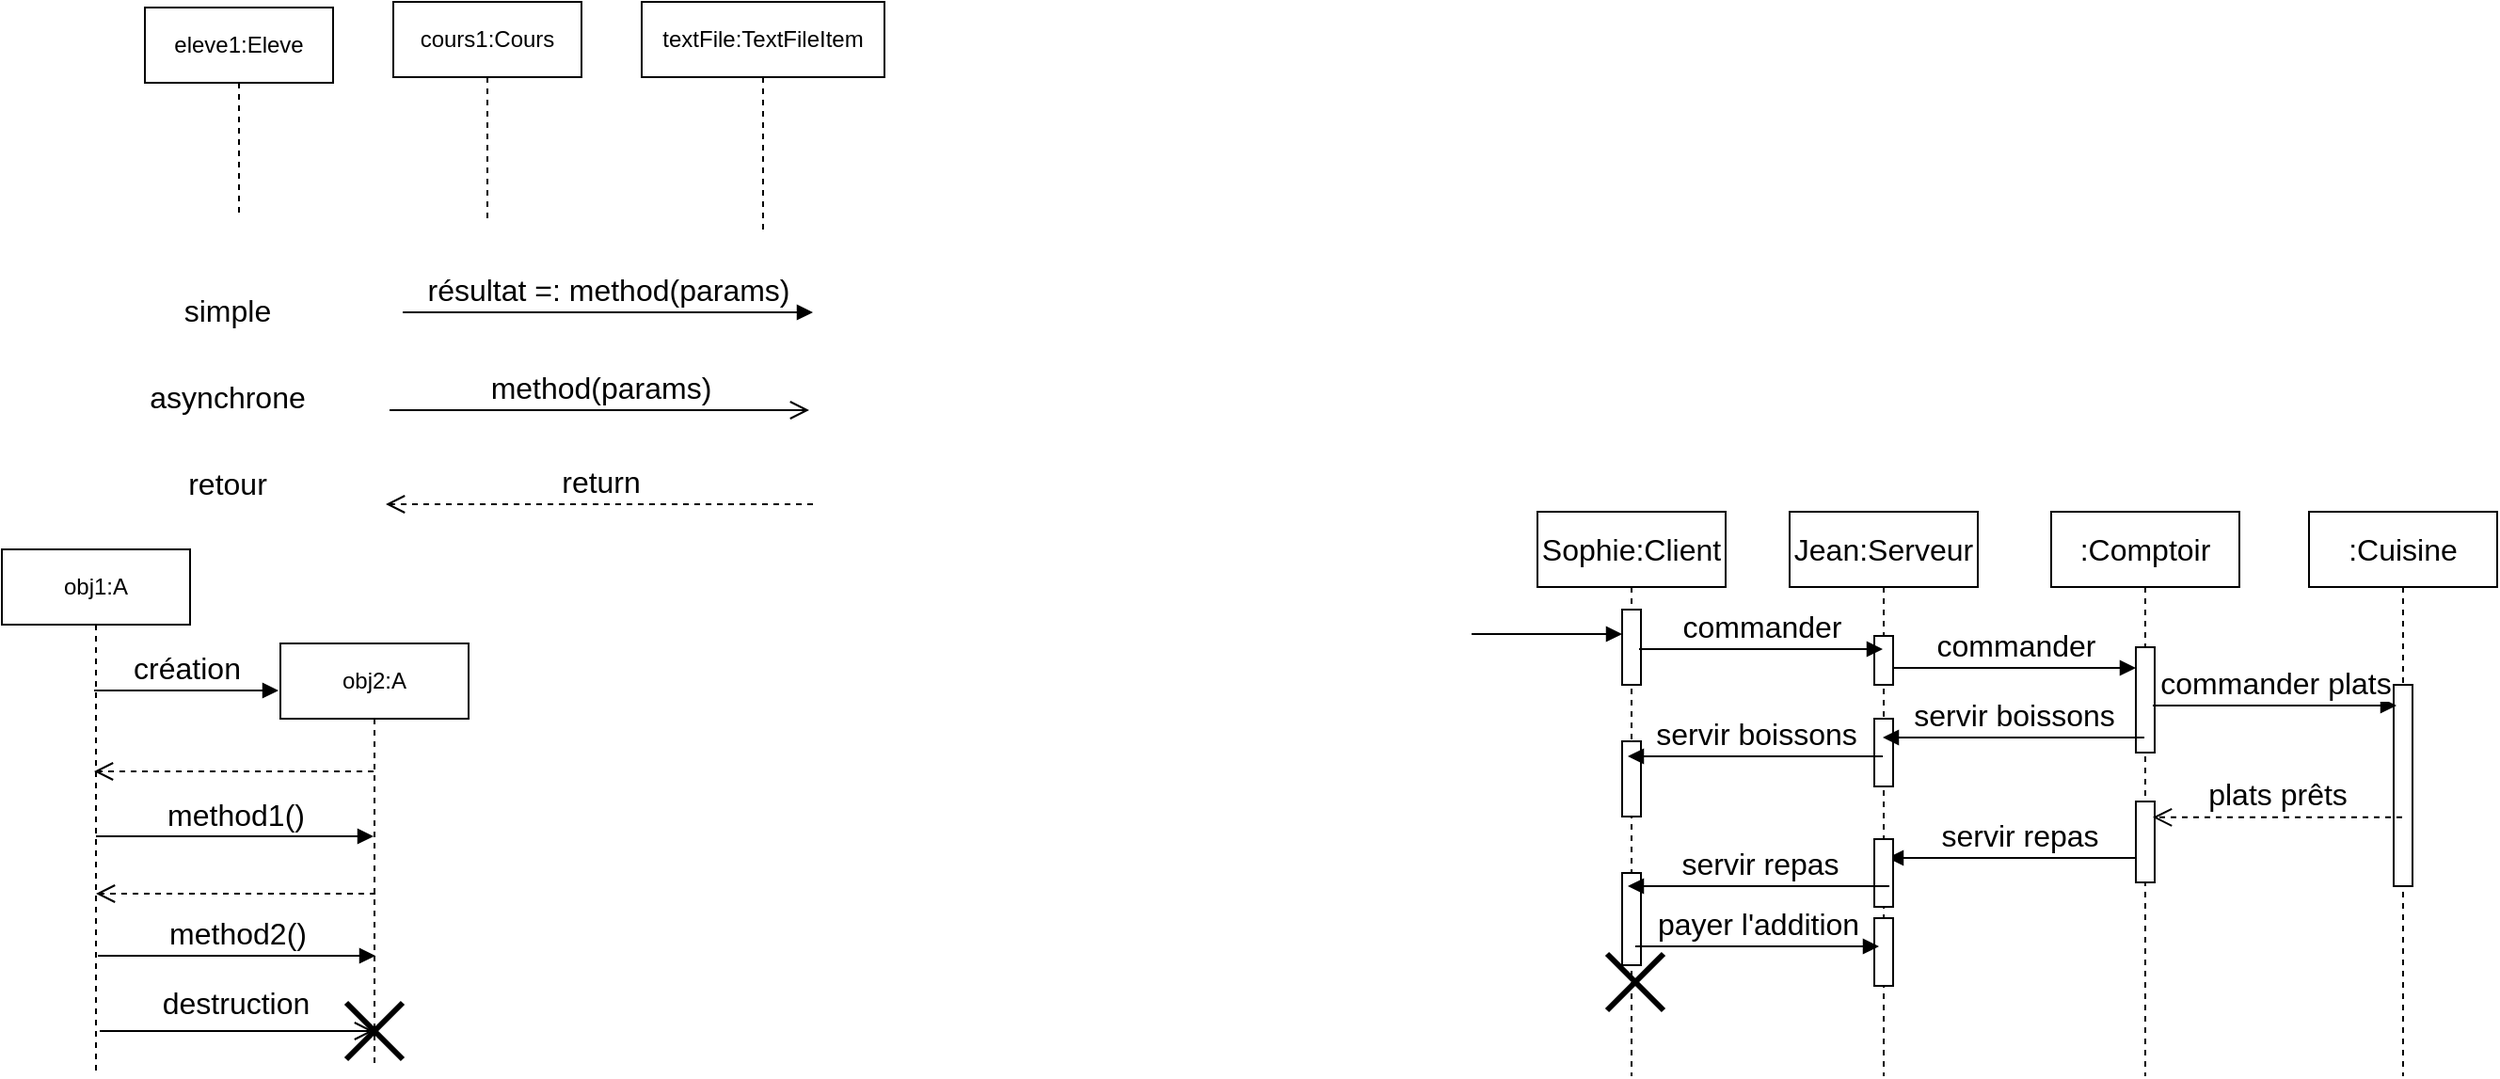 <mxfile version="16.5.6" type="github">
  <diagram id="C5RBs43oDa-KdzZeNtuy" name="Page-1">
    <mxGraphModel dx="2066" dy="1072" grid="0" gridSize="10" guides="1" tooltips="1" connect="1" arrows="1" fold="1" page="1" pageScale="1" pageWidth="827" pageHeight="1169" math="0" shadow="0">
      <root>
        <mxCell id="WIyWlLk6GJQsqaUBKTNV-0" />
        <mxCell id="WIyWlLk6GJQsqaUBKTNV-1" parent="WIyWlLk6GJQsqaUBKTNV-0" />
        <mxCell id="ZjO9rUkk43YuXwqY--l2-12" value="eleve1:Eleve" style="shape=umlLifeline;perimeter=lifelinePerimeter;whiteSpace=wrap;html=1;container=1;collapsible=0;recursiveResize=0;outlineConnect=0;" vertex="1" parent="WIyWlLk6GJQsqaUBKTNV-1">
          <mxGeometry x="172" y="76" width="100" height="111" as="geometry" />
        </mxCell>
        <mxCell id="ZjO9rUkk43YuXwqY--l2-13" value="cours1:Cours" style="shape=umlLifeline;perimeter=lifelinePerimeter;whiteSpace=wrap;html=1;container=1;collapsible=0;recursiveResize=0;outlineConnect=0;" vertex="1" parent="WIyWlLk6GJQsqaUBKTNV-1">
          <mxGeometry x="304" y="73" width="100" height="118" as="geometry" />
        </mxCell>
        <mxCell id="ZjO9rUkk43YuXwqY--l2-14" value="textFile:TextFileItem" style="shape=umlLifeline;perimeter=lifelinePerimeter;whiteSpace=wrap;html=1;container=1;collapsible=0;recursiveResize=0;outlineConnect=0;" vertex="1" parent="WIyWlLk6GJQsqaUBKTNV-1">
          <mxGeometry x="436" y="73" width="129" height="124" as="geometry" />
        </mxCell>
        <mxCell id="ZjO9rUkk43YuXwqY--l2-15" value="&lt;font style=&quot;font-size: 16px&quot;&gt;résultat =: method(params)&lt;/font&gt;" style="html=1;verticalAlign=bottom;endArrow=block;rounded=0;" edge="1" parent="WIyWlLk6GJQsqaUBKTNV-1">
          <mxGeometry width="80" relative="1" as="geometry">
            <mxPoint x="309" y="238" as="sourcePoint" />
            <mxPoint x="527" y="238" as="targetPoint" />
          </mxGeometry>
        </mxCell>
        <mxCell id="ZjO9rUkk43YuXwqY--l2-18" value="method(params)" style="html=1;verticalAlign=bottom;startArrow=none;startFill=0;endArrow=open;startSize=6;endSize=8;rounded=0;fontSize=16;" edge="1" parent="WIyWlLk6GJQsqaUBKTNV-1">
          <mxGeometry width="80" relative="1" as="geometry">
            <mxPoint x="302" y="290" as="sourcePoint" />
            <mxPoint x="525" y="290" as="targetPoint" />
          </mxGeometry>
        </mxCell>
        <mxCell id="ZjO9rUkk43YuXwqY--l2-19" value="return" style="html=1;verticalAlign=bottom;endArrow=open;dashed=1;endSize=8;rounded=0;fontSize=16;" edge="1" parent="WIyWlLk6GJQsqaUBKTNV-1">
          <mxGeometry relative="1" as="geometry">
            <mxPoint x="527" y="340" as="sourcePoint" />
            <mxPoint x="300" y="340" as="targetPoint" />
          </mxGeometry>
        </mxCell>
        <mxCell id="ZjO9rUkk43YuXwqY--l2-20" value="simple" style="text;html=1;strokeColor=none;fillColor=none;align=center;verticalAlign=middle;whiteSpace=wrap;rounded=0;fontSize=16;" vertex="1" parent="WIyWlLk6GJQsqaUBKTNV-1">
          <mxGeometry x="186" y="222" width="60" height="30" as="geometry" />
        </mxCell>
        <mxCell id="ZjO9rUkk43YuXwqY--l2-21" value="asynchrone" style="text;html=1;strokeColor=none;fillColor=none;align=center;verticalAlign=middle;whiteSpace=wrap;rounded=0;fontSize=16;" vertex="1" parent="WIyWlLk6GJQsqaUBKTNV-1">
          <mxGeometry x="186" y="268" width="60" height="30" as="geometry" />
        </mxCell>
        <mxCell id="ZjO9rUkk43YuXwqY--l2-22" value="retour" style="text;html=1;strokeColor=none;fillColor=none;align=center;verticalAlign=middle;whiteSpace=wrap;rounded=0;fontSize=16;" vertex="1" parent="WIyWlLk6GJQsqaUBKTNV-1">
          <mxGeometry x="186" y="314" width="60" height="30" as="geometry" />
        </mxCell>
        <mxCell id="ZjO9rUkk43YuXwqY--l2-23" value="obj1:A" style="shape=umlLifeline;perimeter=lifelinePerimeter;whiteSpace=wrap;html=1;container=1;collapsible=0;recursiveResize=0;outlineConnect=0;" vertex="1" parent="WIyWlLk6GJQsqaUBKTNV-1">
          <mxGeometry x="96" y="364" width="100" height="277" as="geometry" />
        </mxCell>
        <mxCell id="ZjO9rUkk43YuXwqY--l2-25" value="création" style="html=1;verticalAlign=bottom;endArrow=block;rounded=0;fontSize=16;" edge="1" parent="ZjO9rUkk43YuXwqY--l2-23">
          <mxGeometry width="80" relative="1" as="geometry">
            <mxPoint x="49" y="75" as="sourcePoint" />
            <mxPoint x="147" y="75" as="targetPoint" />
          </mxGeometry>
        </mxCell>
        <mxCell id="ZjO9rUkk43YuXwqY--l2-24" value="obj2:A" style="shape=umlLifeline;perimeter=lifelinePerimeter;whiteSpace=wrap;html=1;container=1;collapsible=0;recursiveResize=0;outlineConnect=0;" vertex="1" parent="WIyWlLk6GJQsqaUBKTNV-1">
          <mxGeometry x="244" y="414" width="100" height="226" as="geometry" />
        </mxCell>
        <mxCell id="ZjO9rUkk43YuXwqY--l2-30" value="" style="html=1;verticalAlign=bottom;endArrow=open;dashed=1;endSize=8;rounded=0;fontSize=16;" edge="1" parent="ZjO9rUkk43YuXwqY--l2-24">
          <mxGeometry relative="1" as="geometry">
            <mxPoint x="50.5" y="133" as="sourcePoint" />
            <mxPoint x="-98" y="133" as="targetPoint" />
          </mxGeometry>
        </mxCell>
        <mxCell id="ZjO9rUkk43YuXwqY--l2-32" value="method2()" style="html=1;verticalAlign=bottom;endArrow=block;rounded=0;fontSize=16;" edge="1" parent="ZjO9rUkk43YuXwqY--l2-24">
          <mxGeometry width="80" relative="1" as="geometry">
            <mxPoint x="-97" y="166" as="sourcePoint" />
            <mxPoint x="50.5" y="166" as="targetPoint" />
          </mxGeometry>
        </mxCell>
        <mxCell id="ZjO9rUkk43YuXwqY--l2-34" value="" style="shape=umlDestroy;whiteSpace=wrap;html=1;strokeWidth=3;fontSize=16;" vertex="1" parent="ZjO9rUkk43YuXwqY--l2-24">
          <mxGeometry x="35" y="191" width="30" height="30" as="geometry" />
        </mxCell>
        <mxCell id="ZjO9rUkk43YuXwqY--l2-28" value="" style="html=1;verticalAlign=bottom;endArrow=open;dashed=1;endSize=8;rounded=0;fontSize=16;" edge="1" parent="WIyWlLk6GJQsqaUBKTNV-1" source="ZjO9rUkk43YuXwqY--l2-24">
          <mxGeometry relative="1" as="geometry">
            <mxPoint x="225" y="482" as="sourcePoint" />
            <mxPoint x="145" y="482" as="targetPoint" />
          </mxGeometry>
        </mxCell>
        <mxCell id="ZjO9rUkk43YuXwqY--l2-29" value="method1()" style="html=1;verticalAlign=bottom;endArrow=block;rounded=0;fontSize=16;" edge="1" parent="WIyWlLk6GJQsqaUBKTNV-1" target="ZjO9rUkk43YuXwqY--l2-24">
          <mxGeometry width="80" relative="1" as="geometry">
            <mxPoint x="146" y="516.5" as="sourcePoint" />
            <mxPoint x="244" y="516.5" as="targetPoint" />
          </mxGeometry>
        </mxCell>
        <mxCell id="ZjO9rUkk43YuXwqY--l2-33" value="" style="html=1;verticalAlign=bottom;startArrow=none;startFill=0;endArrow=open;startSize=6;endSize=8;rounded=0;fontSize=16;" edge="1" parent="WIyWlLk6GJQsqaUBKTNV-1" target="ZjO9rUkk43YuXwqY--l2-24">
          <mxGeometry width="80" relative="1" as="geometry">
            <mxPoint x="148" y="620" as="sourcePoint" />
            <mxPoint x="216" y="620" as="targetPoint" />
          </mxGeometry>
        </mxCell>
        <mxCell id="ZjO9rUkk43YuXwqY--l2-35" value="destruction" style="edgeLabel;html=1;align=center;verticalAlign=middle;resizable=0;points=[];fontSize=16;" vertex="1" connectable="0" parent="ZjO9rUkk43YuXwqY--l2-33">
          <mxGeometry x="-0.024" y="1" relative="1" as="geometry">
            <mxPoint x="1" y="-14" as="offset" />
          </mxGeometry>
        </mxCell>
        <mxCell id="ZjO9rUkk43YuXwqY--l2-36" value="Sophie:Client" style="shape=umlLifeline;perimeter=lifelinePerimeter;whiteSpace=wrap;html=1;container=1;collapsible=0;recursiveResize=0;outlineConnect=0;fontSize=16;" vertex="1" parent="WIyWlLk6GJQsqaUBKTNV-1">
          <mxGeometry x="912" y="344" width="100" height="300" as="geometry" />
        </mxCell>
        <mxCell id="ZjO9rUkk43YuXwqY--l2-40" value="" style="html=1;points=[];perimeter=orthogonalPerimeter;fontSize=16;" vertex="1" parent="ZjO9rUkk43YuXwqY--l2-36">
          <mxGeometry x="45" y="52" width="10" height="40" as="geometry" />
        </mxCell>
        <mxCell id="ZjO9rUkk43YuXwqY--l2-41" value="" style="html=1;verticalAlign=bottom;endArrow=block;rounded=0;fontSize=16;" edge="1" parent="ZjO9rUkk43YuXwqY--l2-36">
          <mxGeometry width="80" relative="1" as="geometry">
            <mxPoint x="-35" y="65" as="sourcePoint" />
            <mxPoint x="45" y="65" as="targetPoint" />
          </mxGeometry>
        </mxCell>
        <mxCell id="ZjO9rUkk43YuXwqY--l2-49" value="" style="html=1;points=[];perimeter=orthogonalPerimeter;fontSize=16;" vertex="1" parent="ZjO9rUkk43YuXwqY--l2-36">
          <mxGeometry x="45" y="122" width="10" height="40" as="geometry" />
        </mxCell>
        <mxCell id="ZjO9rUkk43YuXwqY--l2-58" value="" style="html=1;points=[];perimeter=orthogonalPerimeter;fontSize=16;" vertex="1" parent="ZjO9rUkk43YuXwqY--l2-36">
          <mxGeometry x="45" y="192" width="10" height="49" as="geometry" />
        </mxCell>
        <mxCell id="ZjO9rUkk43YuXwqY--l2-60" value="" style="shape=umlDestroy;whiteSpace=wrap;html=1;strokeWidth=3;fontSize=16;" vertex="1" parent="ZjO9rUkk43YuXwqY--l2-36">
          <mxGeometry x="37" y="235" width="30" height="30" as="geometry" />
        </mxCell>
        <mxCell id="ZjO9rUkk43YuXwqY--l2-37" value="Jean:Serveur" style="shape=umlLifeline;perimeter=lifelinePerimeter;whiteSpace=wrap;html=1;container=1;collapsible=0;recursiveResize=0;outlineConnect=0;fontSize=16;" vertex="1" parent="WIyWlLk6GJQsqaUBKTNV-1">
          <mxGeometry x="1046" y="344" width="100" height="300" as="geometry" />
        </mxCell>
        <mxCell id="ZjO9rUkk43YuXwqY--l2-42" value="" style="html=1;points=[];perimeter=orthogonalPerimeter;fontSize=16;" vertex="1" parent="ZjO9rUkk43YuXwqY--l2-37">
          <mxGeometry x="45" y="66" width="10" height="26" as="geometry" />
        </mxCell>
        <mxCell id="ZjO9rUkk43YuXwqY--l2-48" value="" style="html=1;points=[];perimeter=orthogonalPerimeter;fontSize=16;" vertex="1" parent="ZjO9rUkk43YuXwqY--l2-37">
          <mxGeometry x="45" y="110" width="10" height="36" as="geometry" />
        </mxCell>
        <mxCell id="ZjO9rUkk43YuXwqY--l2-50" value="servir boissons" style="html=1;verticalAlign=bottom;endArrow=block;rounded=0;fontSize=16;" edge="1" parent="ZjO9rUkk43YuXwqY--l2-37" source="ZjO9rUkk43YuXwqY--l2-37">
          <mxGeometry width="80" relative="1" as="geometry">
            <mxPoint x="21" y="130" as="sourcePoint" />
            <mxPoint x="-86" y="130" as="targetPoint" />
          </mxGeometry>
        </mxCell>
        <mxCell id="ZjO9rUkk43YuXwqY--l2-56" value="servir repas" style="html=1;verticalAlign=bottom;endArrow=block;rounded=0;fontSize=16;" edge="1" parent="ZjO9rUkk43YuXwqY--l2-37">
          <mxGeometry width="80" relative="1" as="geometry">
            <mxPoint x="191" y="184" as="sourcePoint" />
            <mxPoint x="52" y="184" as="targetPoint" />
          </mxGeometry>
        </mxCell>
        <mxCell id="ZjO9rUkk43YuXwqY--l2-57" value="" style="html=1;points=[];perimeter=orthogonalPerimeter;fontSize=16;" vertex="1" parent="ZjO9rUkk43YuXwqY--l2-37">
          <mxGeometry x="45" y="174" width="10" height="36" as="geometry" />
        </mxCell>
        <mxCell id="ZjO9rUkk43YuXwqY--l2-59" value="servir repas" style="html=1;verticalAlign=bottom;endArrow=block;rounded=0;fontSize=16;" edge="1" parent="ZjO9rUkk43YuXwqY--l2-37">
          <mxGeometry width="80" relative="1" as="geometry">
            <mxPoint x="53" y="199" as="sourcePoint" />
            <mxPoint x="-86" y="199" as="targetPoint" />
          </mxGeometry>
        </mxCell>
        <mxCell id="ZjO9rUkk43YuXwqY--l2-62" value="" style="html=1;points=[];perimeter=orthogonalPerimeter;fontSize=16;" vertex="1" parent="ZjO9rUkk43YuXwqY--l2-37">
          <mxGeometry x="45" y="216" width="10" height="36" as="geometry" />
        </mxCell>
        <mxCell id="ZjO9rUkk43YuXwqY--l2-38" value=":Comptoir" style="shape=umlLifeline;perimeter=lifelinePerimeter;whiteSpace=wrap;html=1;container=1;collapsible=0;recursiveResize=0;outlineConnect=0;fontSize=16;" vertex="1" parent="WIyWlLk6GJQsqaUBKTNV-1">
          <mxGeometry x="1185" y="344" width="100" height="300" as="geometry" />
        </mxCell>
        <mxCell id="ZjO9rUkk43YuXwqY--l2-44" value="" style="html=1;points=[];perimeter=orthogonalPerimeter;fontSize=16;" vertex="1" parent="ZjO9rUkk43YuXwqY--l2-38">
          <mxGeometry x="45" y="72" width="10" height="56" as="geometry" />
        </mxCell>
        <mxCell id="ZjO9rUkk43YuXwqY--l2-45" value="commander" style="html=1;verticalAlign=bottom;endArrow=block;rounded=0;fontSize=16;" edge="1" parent="ZjO9rUkk43YuXwqY--l2-38">
          <mxGeometry width="80" relative="1" as="geometry">
            <mxPoint x="-84.5" y="83" as="sourcePoint" />
            <mxPoint x="45" y="83" as="targetPoint" />
          </mxGeometry>
        </mxCell>
        <mxCell id="ZjO9rUkk43YuXwqY--l2-54" value="" style="html=1;points=[];perimeter=orthogonalPerimeter;fontSize=16;" vertex="1" parent="ZjO9rUkk43YuXwqY--l2-38">
          <mxGeometry x="45" y="154" width="10" height="43" as="geometry" />
        </mxCell>
        <mxCell id="ZjO9rUkk43YuXwqY--l2-39" value=":Cuisine" style="shape=umlLifeline;perimeter=lifelinePerimeter;whiteSpace=wrap;html=1;container=1;collapsible=0;recursiveResize=0;outlineConnect=0;fontSize=16;" vertex="1" parent="WIyWlLk6GJQsqaUBKTNV-1">
          <mxGeometry x="1322" y="344" width="100" height="300" as="geometry" />
        </mxCell>
        <mxCell id="ZjO9rUkk43YuXwqY--l2-51" value="" style="html=1;points=[];perimeter=orthogonalPerimeter;fontSize=16;" vertex="1" parent="ZjO9rUkk43YuXwqY--l2-39">
          <mxGeometry x="45" y="92" width="10" height="107" as="geometry" />
        </mxCell>
        <mxCell id="ZjO9rUkk43YuXwqY--l2-43" value="commander" style="html=1;verticalAlign=bottom;endArrow=block;rounded=0;fontSize=16;" edge="1" parent="WIyWlLk6GJQsqaUBKTNV-1" target="ZjO9rUkk43YuXwqY--l2-37">
          <mxGeometry width="80" relative="1" as="geometry">
            <mxPoint x="966" y="417" as="sourcePoint" />
            <mxPoint x="1046" y="417" as="targetPoint" />
          </mxGeometry>
        </mxCell>
        <mxCell id="ZjO9rUkk43YuXwqY--l2-47" value="servir boissons" style="html=1;verticalAlign=bottom;endArrow=block;rounded=0;fontSize=16;" edge="1" parent="WIyWlLk6GJQsqaUBKTNV-1">
          <mxGeometry width="80" relative="1" as="geometry">
            <mxPoint x="1234.5" y="464" as="sourcePoint" />
            <mxPoint x="1095.5" y="464" as="targetPoint" />
          </mxGeometry>
        </mxCell>
        <mxCell id="ZjO9rUkk43YuXwqY--l2-52" value="commander plats" style="html=1;verticalAlign=bottom;endArrow=block;rounded=0;fontSize=16;" edge="1" parent="WIyWlLk6GJQsqaUBKTNV-1">
          <mxGeometry width="80" relative="1" as="geometry">
            <mxPoint x="1239" y="447" as="sourcePoint" />
            <mxPoint x="1368.5" y="447" as="targetPoint" />
          </mxGeometry>
        </mxCell>
        <mxCell id="ZjO9rUkk43YuXwqY--l2-53" value="plats prêts" style="html=1;verticalAlign=bottom;endArrow=open;dashed=1;endSize=8;rounded=0;fontSize=16;entryX=0.9;entryY=0.393;entryDx=0;entryDy=0;entryPerimeter=0;" edge="1" parent="WIyWlLk6GJQsqaUBKTNV-1">
          <mxGeometry relative="1" as="geometry">
            <mxPoint x="1371.5" y="506.436" as="sourcePoint" />
            <mxPoint x="1239" y="506.436" as="targetPoint" />
          </mxGeometry>
        </mxCell>
        <mxCell id="ZjO9rUkk43YuXwqY--l2-61" value="payer l&#39;addition" style="html=1;verticalAlign=bottom;endArrow=block;rounded=0;fontSize=16;" edge="1" parent="WIyWlLk6GJQsqaUBKTNV-1">
          <mxGeometry width="80" relative="1" as="geometry">
            <mxPoint x="964" y="575" as="sourcePoint" />
            <mxPoint x="1093.5" y="575" as="targetPoint" />
          </mxGeometry>
        </mxCell>
      </root>
    </mxGraphModel>
  </diagram>
</mxfile>
